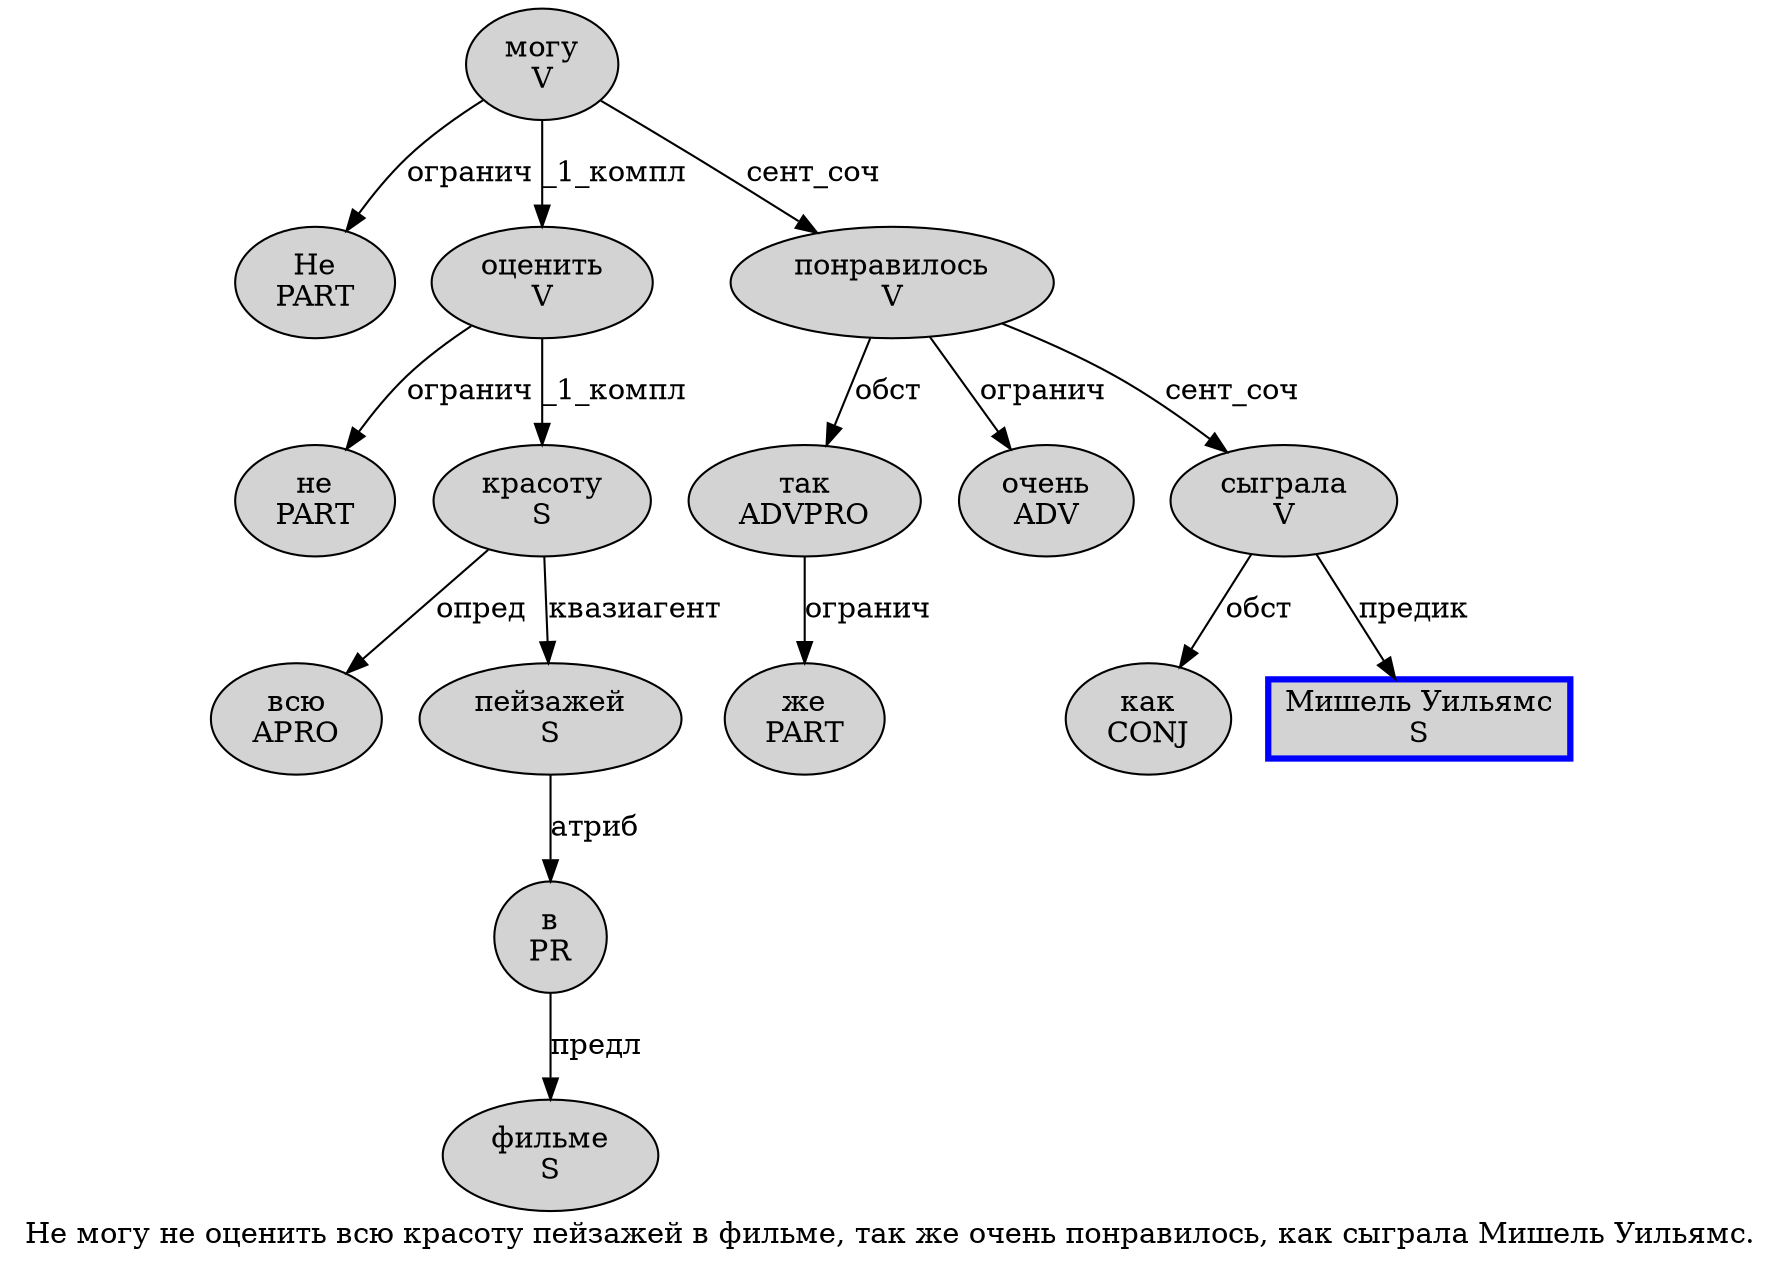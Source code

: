 digraph SENTENCE_2969 {
	graph [label="Не могу не оценить всю красоту пейзажей в фильме, так же очень понравилось, как сыграла Мишель Уильямс."]
	node [style=filled]
		0 [label="Не
PART" color="" fillcolor=lightgray penwidth=1 shape=ellipse]
		1 [label="могу
V" color="" fillcolor=lightgray penwidth=1 shape=ellipse]
		2 [label="не
PART" color="" fillcolor=lightgray penwidth=1 shape=ellipse]
		3 [label="оценить
V" color="" fillcolor=lightgray penwidth=1 shape=ellipse]
		4 [label="всю
APRO" color="" fillcolor=lightgray penwidth=1 shape=ellipse]
		5 [label="красоту
S" color="" fillcolor=lightgray penwidth=1 shape=ellipse]
		6 [label="пейзажей
S" color="" fillcolor=lightgray penwidth=1 shape=ellipse]
		7 [label="в
PR" color="" fillcolor=lightgray penwidth=1 shape=ellipse]
		8 [label="фильме
S" color="" fillcolor=lightgray penwidth=1 shape=ellipse]
		10 [label="так
ADVPRO" color="" fillcolor=lightgray penwidth=1 shape=ellipse]
		11 [label="же
PART" color="" fillcolor=lightgray penwidth=1 shape=ellipse]
		12 [label="очень
ADV" color="" fillcolor=lightgray penwidth=1 shape=ellipse]
		13 [label="понравилось
V" color="" fillcolor=lightgray penwidth=1 shape=ellipse]
		15 [label="как
CONJ" color="" fillcolor=lightgray penwidth=1 shape=ellipse]
		16 [label="сыграла
V" color="" fillcolor=lightgray penwidth=1 shape=ellipse]
		17 [label="Мишель Уильямс
S" color=blue fillcolor=lightgray penwidth=3 shape=box]
			10 -> 11 [label="огранич"]
			6 -> 7 [label="атриб"]
			16 -> 15 [label="обст"]
			16 -> 17 [label="предик"]
			13 -> 10 [label="обст"]
			13 -> 12 [label="огранич"]
			13 -> 16 [label="сент_соч"]
			3 -> 2 [label="огранич"]
			3 -> 5 [label="_1_компл"]
			5 -> 4 [label="опред"]
			5 -> 6 [label="квазиагент"]
			1 -> 0 [label="огранич"]
			1 -> 3 [label="_1_компл"]
			1 -> 13 [label="сент_соч"]
			7 -> 8 [label="предл"]
}